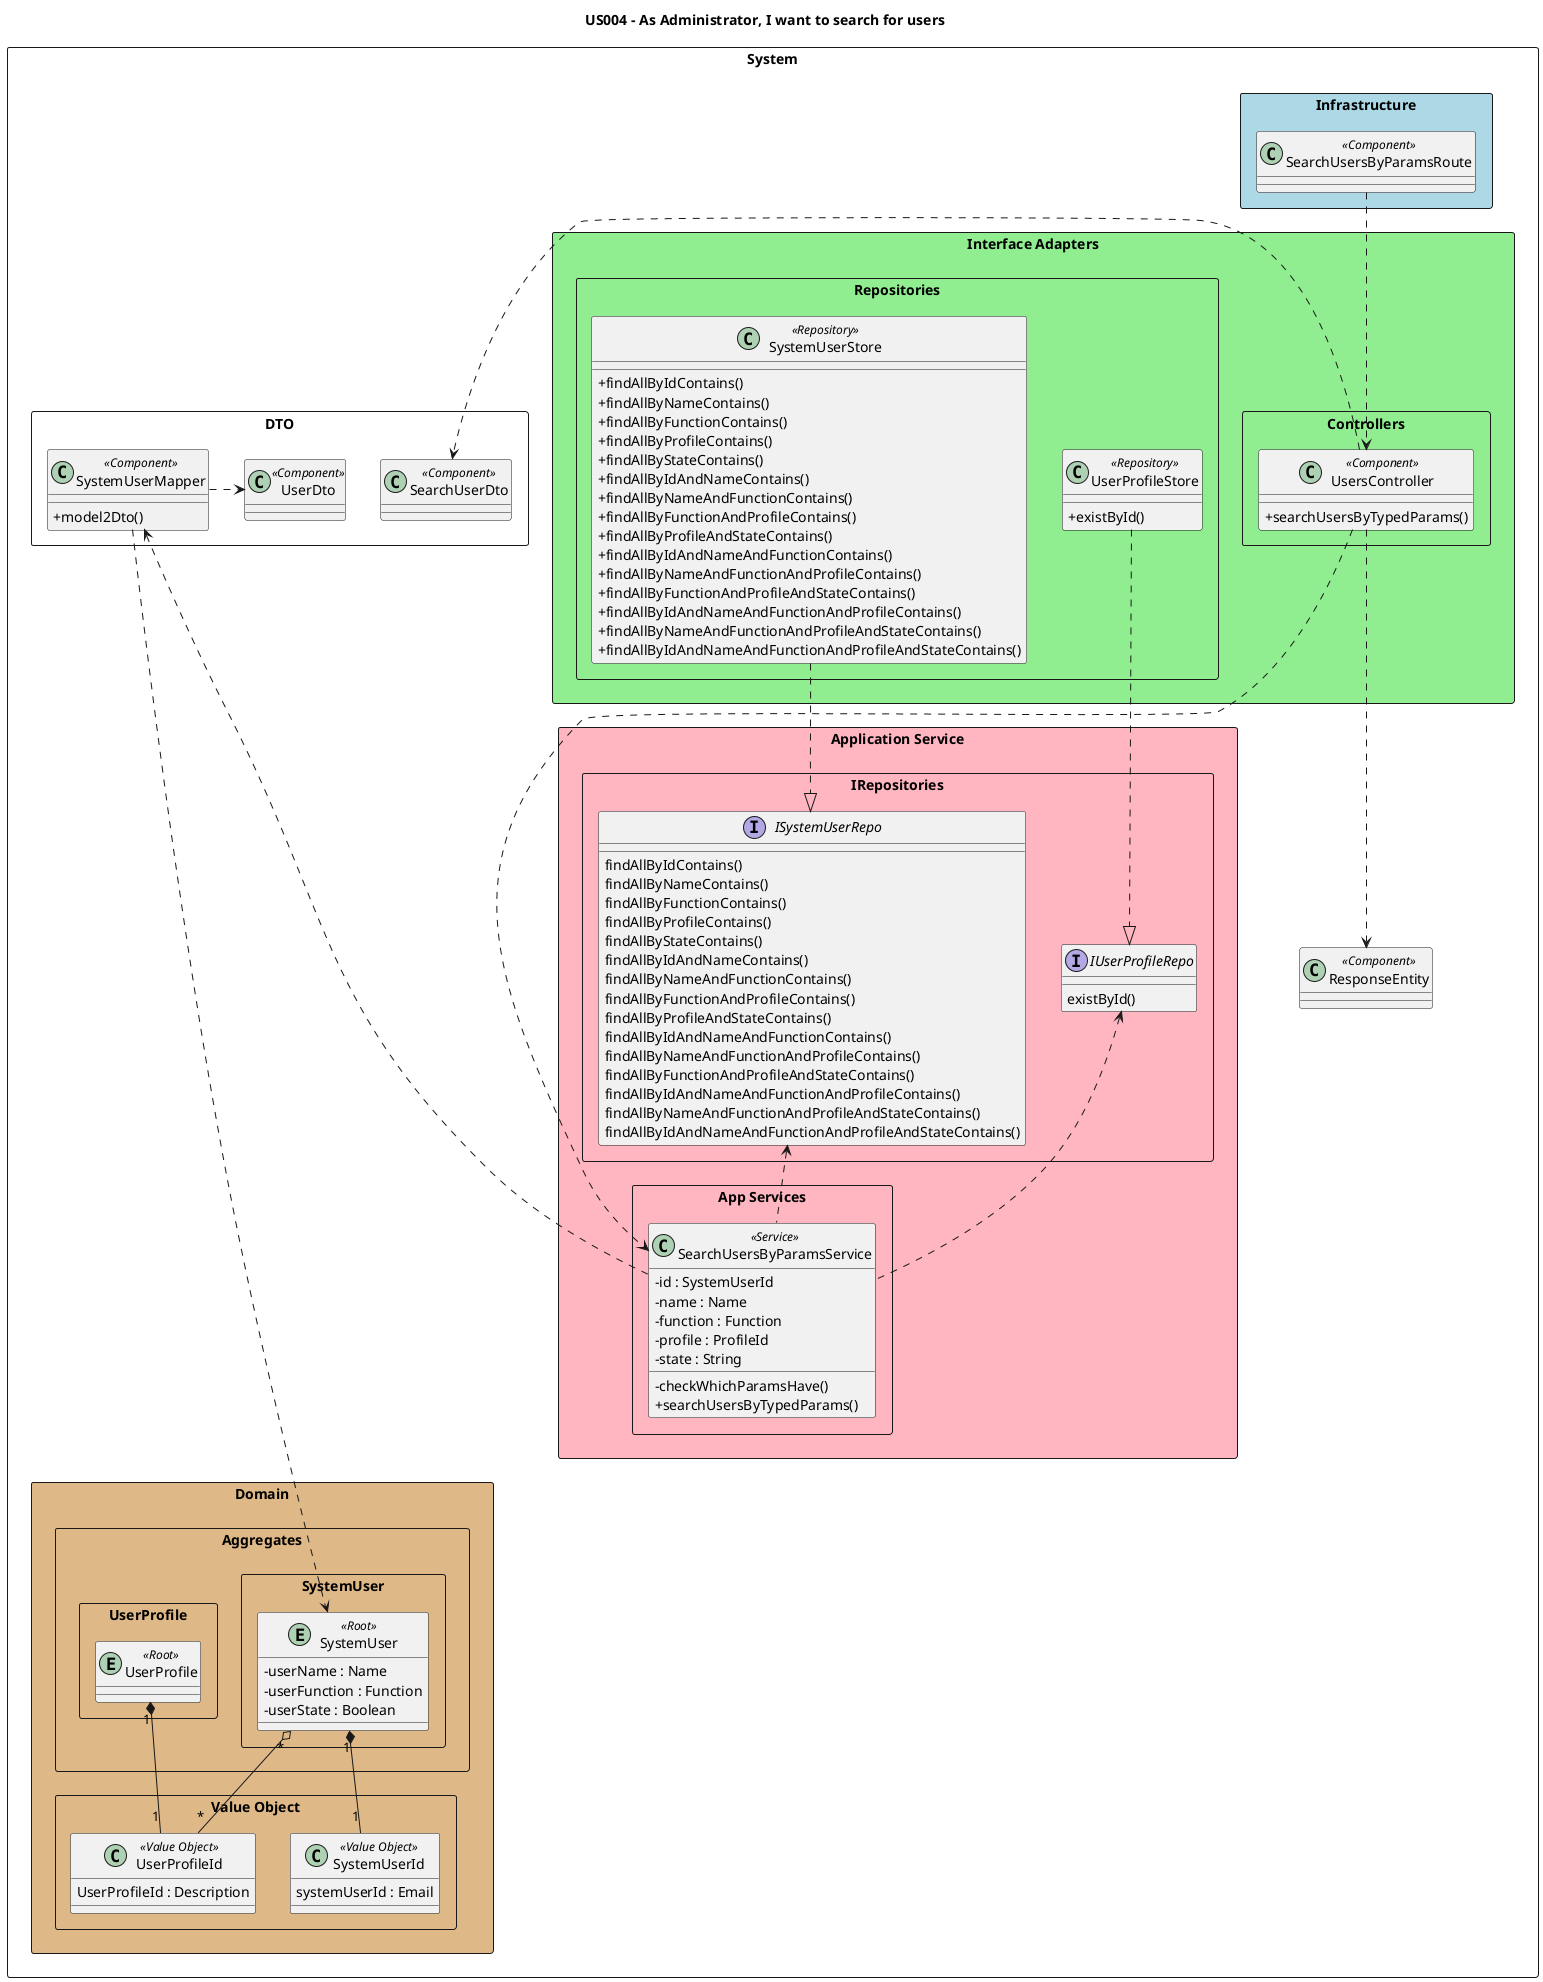 @startuml
'https://plantuml.com/class-diagram

title US004 - As Administrator, I want to search for users

skinparam classAttributeIconSize 0

package "System" <<Rectangle>> {

package "Infrastructure" <<Rectangle>> #lightblue  {
class "SearchUsersByParamsRoute" as route << Component >>
}

package "Interface Adapters" <<Rectangle>> #lightgreen {
package "Controllers" <<rectangle>>{
class "UsersController" as ctrl << Component >> {
+searchUsersByTypedParams()
}
}

package "Repositories" <<rectangle>>{
class "SystemUserStore" as store << Repository >> {
+findAllByIdContains()
+findAllByNameContains()
+findAllByFunctionContains()
+findAllByProfileContains()
+findAllByStateContains()
+findAllByIdAndNameContains()
+findAllByNameAndFunctionContains()
+findAllByFunctionAndProfileContains()
+findAllByProfileAndStateContains()
+findAllByIdAndNameAndFunctionContains()
+findAllByNameAndFunctionAndProfileContains()
+findAllByFunctionAndProfileAndStateContains()
+findAllByIdAndNameAndFunctionAndProfileContains()
+findAllByNameAndFunctionAndProfileAndStateContains()
+findAllByIdAndNameAndFunctionAndProfileAndStateContains()
}
class "UserProfileStore" as uPStore << Repository >> {
+existById()
}
}
}

package "Application Service" <<Rectangle>> #lightpink{
package "App Services" <<rectangle>>{
class "SearchUsersByParamsService" as srv << Service >> {
-id : SystemUserId
-name : Name
-function : Function
-profile : ProfileId
-state : String
-checkWhichParamsHave()
+searchUsersByTypedParams()
}
}
package "IRepositories" <<rectangle>>{
interface "ISystemUserRepo" as repo{
findAllByIdContains()
findAllByNameContains()
findAllByFunctionContains()
findAllByProfileContains()
findAllByStateContains()
findAllByIdAndNameContains()
findAllByNameAndFunctionContains()
findAllByFunctionAndProfileContains()
findAllByProfileAndStateContains()
findAllByIdAndNameAndFunctionContains()
findAllByNameAndFunctionAndProfileContains()
findAllByFunctionAndProfileAndStateContains()
findAllByIdAndNameAndFunctionAndProfileContains()
findAllByNameAndFunctionAndProfileAndStateContains()
findAllByIdAndNameAndFunctionAndProfileAndStateContains()
}
interface "IUserProfileRepo" as uPRepo{
existById()
}
}
}

package "Domain" <<Rectangle>> #burlywood{
package "Aggregates" <<rectangle>>{
package "SystemUser" <<Rectangle>>{
entity "SystemUser" as user << Root >> {
-userName : Name
-userFunction : Function
-userState : Boolean
}
}
package "UserProfile" <<Rectangle>>{
entity "UserProfile" as profile << Root >>
}
}
package "Value Object" <<rectangle>>{
class "SystemUserId" as uId << Value Object >> {
systemUserId : Email
}
class "UserProfileId" as uPId << Value Object >> {
UserProfileId : Description
}
}
}

package "DTO" <<rectangle>>{
class "SystemUserMapper" as map <<Component>> {
+ model2Dto()
}
class "SearchUserDto" as dataDto <<Component>>
class "UserDto" as dto <<Component>>
}
class "ResponseEntity" as json <<Component>>
}

route .d.> ctrl
ctrl .d..> srv
srv .u.> repo
srv .u.> uPRepo
repo <|.u. store
uPRepo <|.u. uPStore
user "1"*-d-"1" uId
user "*" o-d- "*" uPId
profile "1"*-d-"1" uPId
ctrl .r.> dataDto
ctrl ..> json
srv .u.> map
map .r.> dto
map ....> user

@enduml
